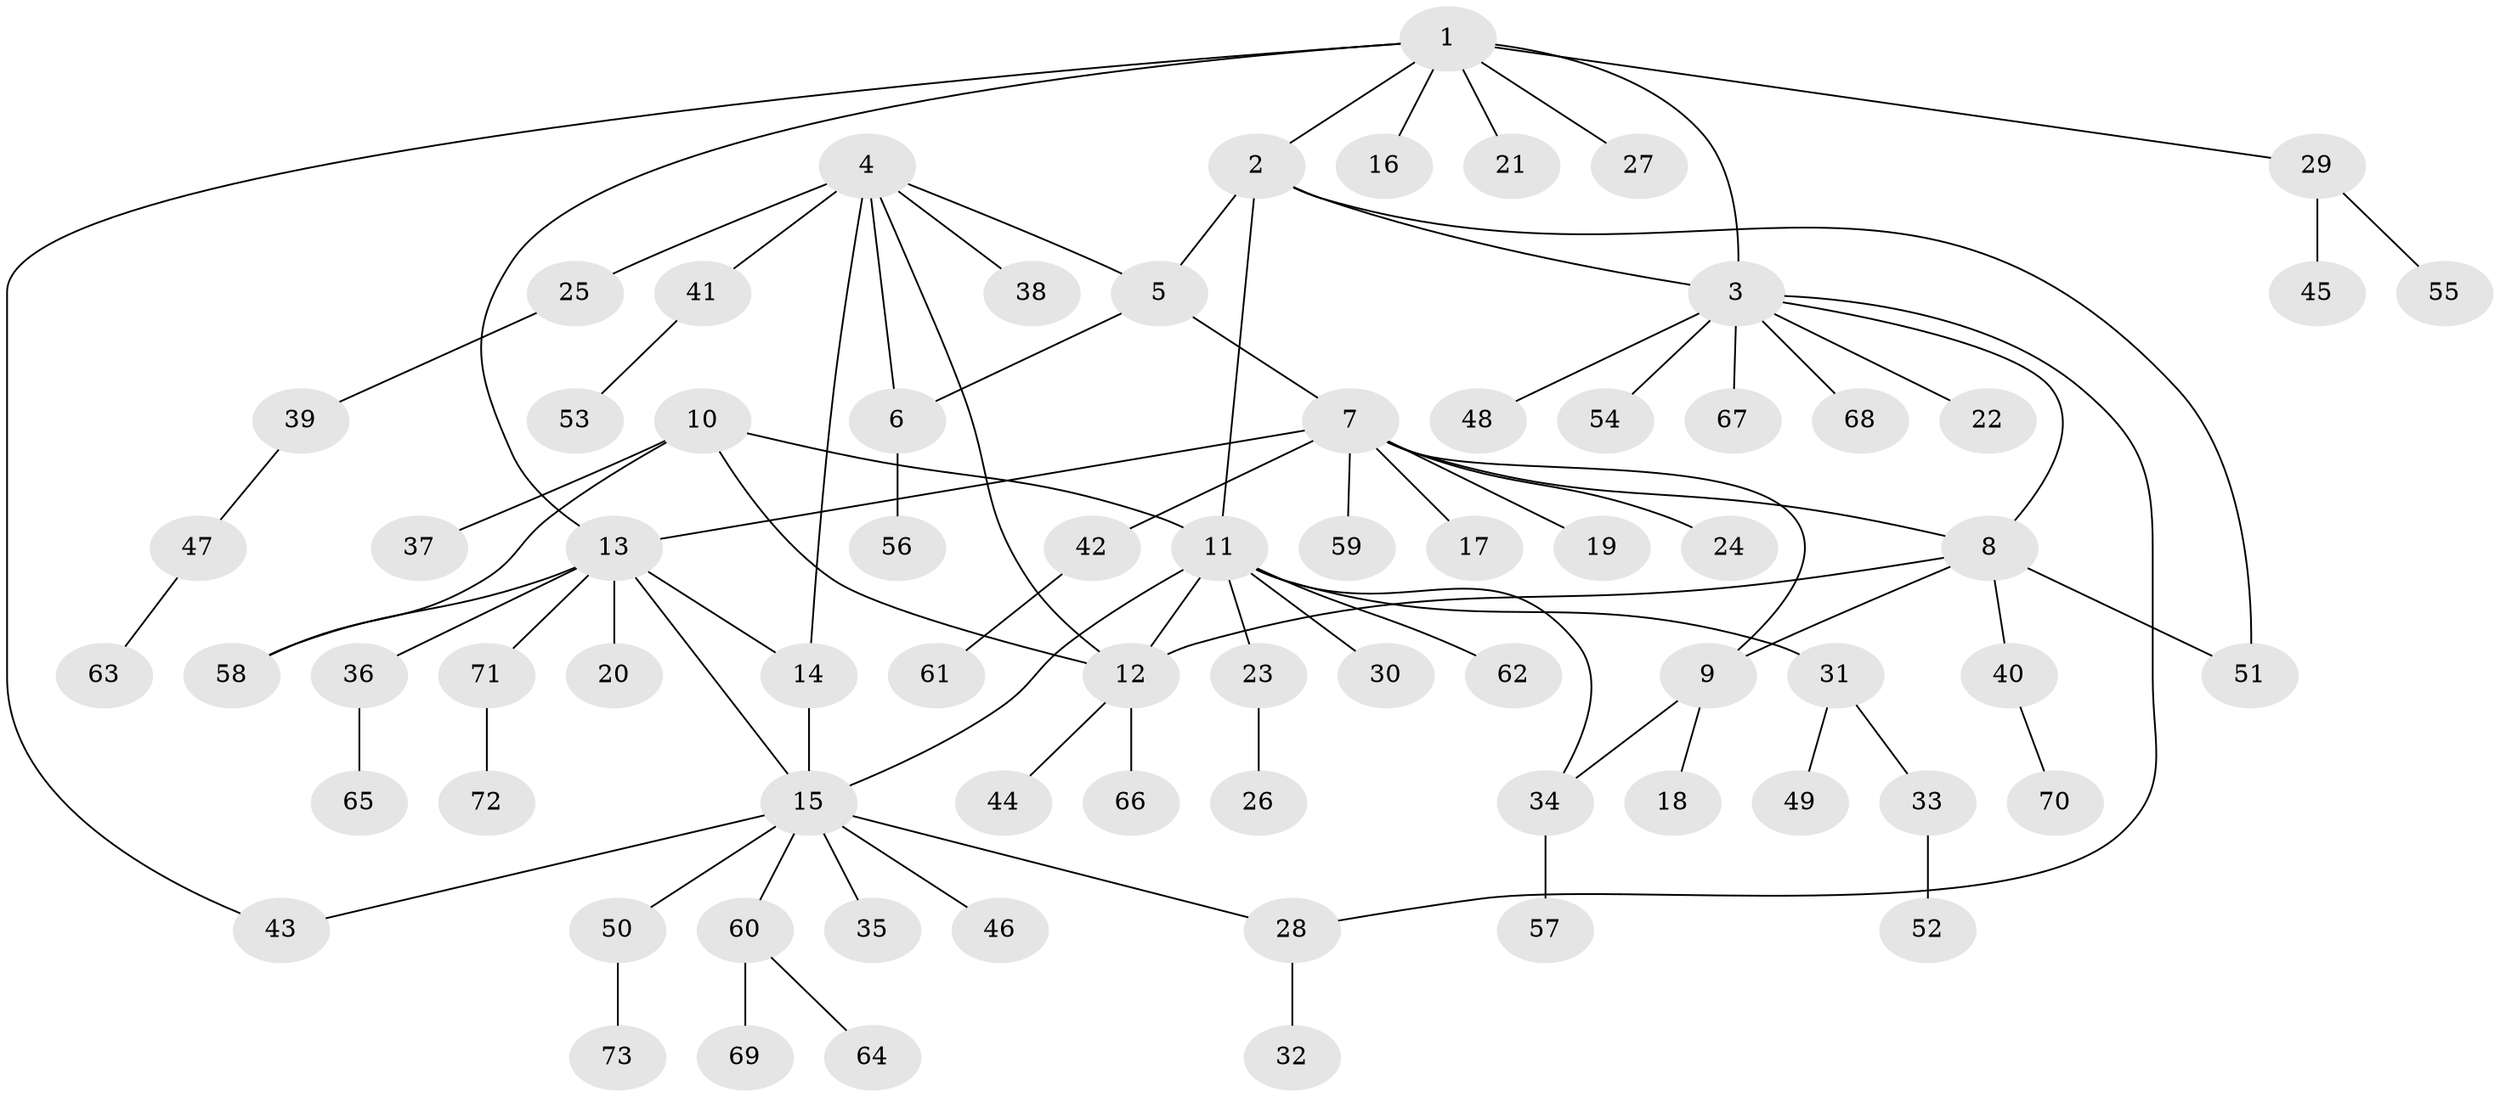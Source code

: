 // coarse degree distribution, {14: 0.03571428571428571, 4: 0.03571428571428571, 7: 0.017857142857142856, 3: 0.05357142857142857, 12: 0.017857142857142856, 2: 0.17857142857142858, 10: 0.017857142857142856, 5: 0.017857142857142856, 1: 0.625}
// Generated by graph-tools (version 1.1) at 2025/42/03/06/25 10:42:15]
// undirected, 73 vertices, 88 edges
graph export_dot {
graph [start="1"]
  node [color=gray90,style=filled];
  1;
  2;
  3;
  4;
  5;
  6;
  7;
  8;
  9;
  10;
  11;
  12;
  13;
  14;
  15;
  16;
  17;
  18;
  19;
  20;
  21;
  22;
  23;
  24;
  25;
  26;
  27;
  28;
  29;
  30;
  31;
  32;
  33;
  34;
  35;
  36;
  37;
  38;
  39;
  40;
  41;
  42;
  43;
  44;
  45;
  46;
  47;
  48;
  49;
  50;
  51;
  52;
  53;
  54;
  55;
  56;
  57;
  58;
  59;
  60;
  61;
  62;
  63;
  64;
  65;
  66;
  67;
  68;
  69;
  70;
  71;
  72;
  73;
  1 -- 2;
  1 -- 3;
  1 -- 13;
  1 -- 16;
  1 -- 21;
  1 -- 27;
  1 -- 29;
  1 -- 43;
  2 -- 3;
  2 -- 5;
  2 -- 11;
  2 -- 51;
  3 -- 8;
  3 -- 22;
  3 -- 28;
  3 -- 48;
  3 -- 54;
  3 -- 67;
  3 -- 68;
  4 -- 5;
  4 -- 6;
  4 -- 12;
  4 -- 14;
  4 -- 25;
  4 -- 38;
  4 -- 41;
  5 -- 6;
  5 -- 7;
  6 -- 56;
  7 -- 8;
  7 -- 9;
  7 -- 13;
  7 -- 17;
  7 -- 19;
  7 -- 24;
  7 -- 42;
  7 -- 59;
  8 -- 9;
  8 -- 12;
  8 -- 40;
  8 -- 51;
  9 -- 18;
  9 -- 34;
  10 -- 11;
  10 -- 12;
  10 -- 37;
  10 -- 58;
  11 -- 12;
  11 -- 15;
  11 -- 23;
  11 -- 30;
  11 -- 31;
  11 -- 34;
  11 -- 62;
  12 -- 44;
  12 -- 66;
  13 -- 14;
  13 -- 15;
  13 -- 20;
  13 -- 36;
  13 -- 58;
  13 -- 71;
  14 -- 15;
  15 -- 28;
  15 -- 35;
  15 -- 43;
  15 -- 46;
  15 -- 50;
  15 -- 60;
  23 -- 26;
  25 -- 39;
  28 -- 32;
  29 -- 45;
  29 -- 55;
  31 -- 33;
  31 -- 49;
  33 -- 52;
  34 -- 57;
  36 -- 65;
  39 -- 47;
  40 -- 70;
  41 -- 53;
  42 -- 61;
  47 -- 63;
  50 -- 73;
  60 -- 64;
  60 -- 69;
  71 -- 72;
}
